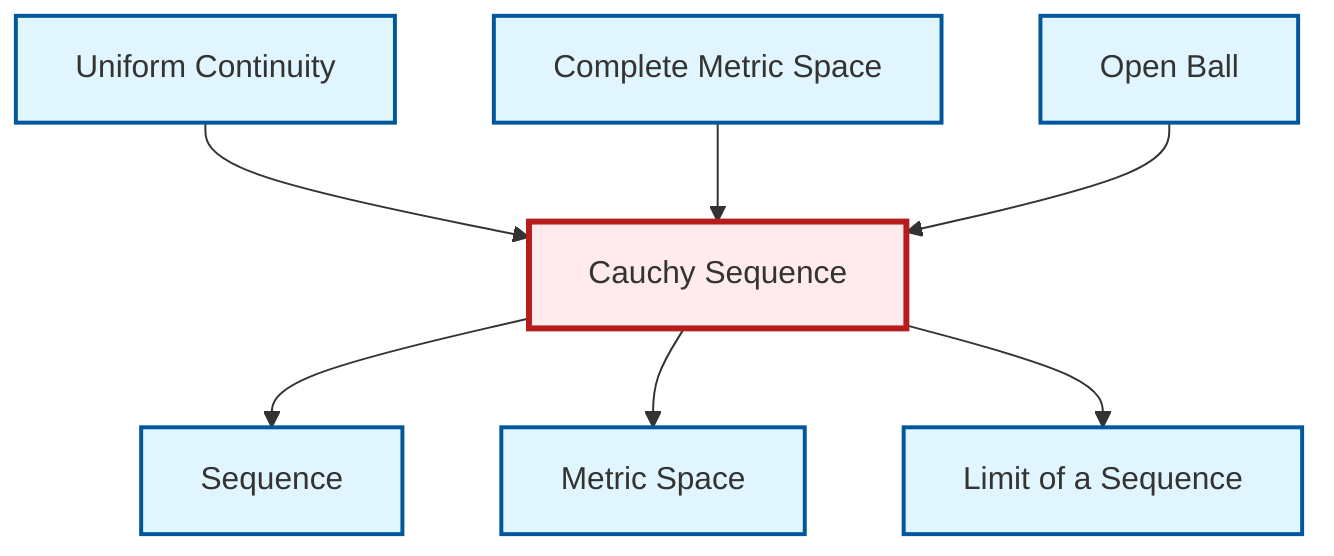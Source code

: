 graph TD
    classDef definition fill:#e1f5fe,stroke:#01579b,stroke-width:2px
    classDef theorem fill:#f3e5f5,stroke:#4a148c,stroke-width:2px
    classDef axiom fill:#fff3e0,stroke:#e65100,stroke-width:2px
    classDef example fill:#e8f5e9,stroke:#1b5e20,stroke-width:2px
    classDef current fill:#ffebee,stroke:#b71c1c,stroke-width:3px
    def-metric-space["Metric Space"]:::definition
    def-complete-metric-space["Complete Metric Space"]:::definition
    def-cauchy-sequence["Cauchy Sequence"]:::definition
    def-uniform-continuity["Uniform Continuity"]:::definition
    def-limit["Limit of a Sequence"]:::definition
    def-open-ball["Open Ball"]:::definition
    def-sequence["Sequence"]:::definition
    def-uniform-continuity --> def-cauchy-sequence
    def-complete-metric-space --> def-cauchy-sequence
    def-open-ball --> def-cauchy-sequence
    def-cauchy-sequence --> def-sequence
    def-cauchy-sequence --> def-metric-space
    def-cauchy-sequence --> def-limit
    class def-cauchy-sequence current
